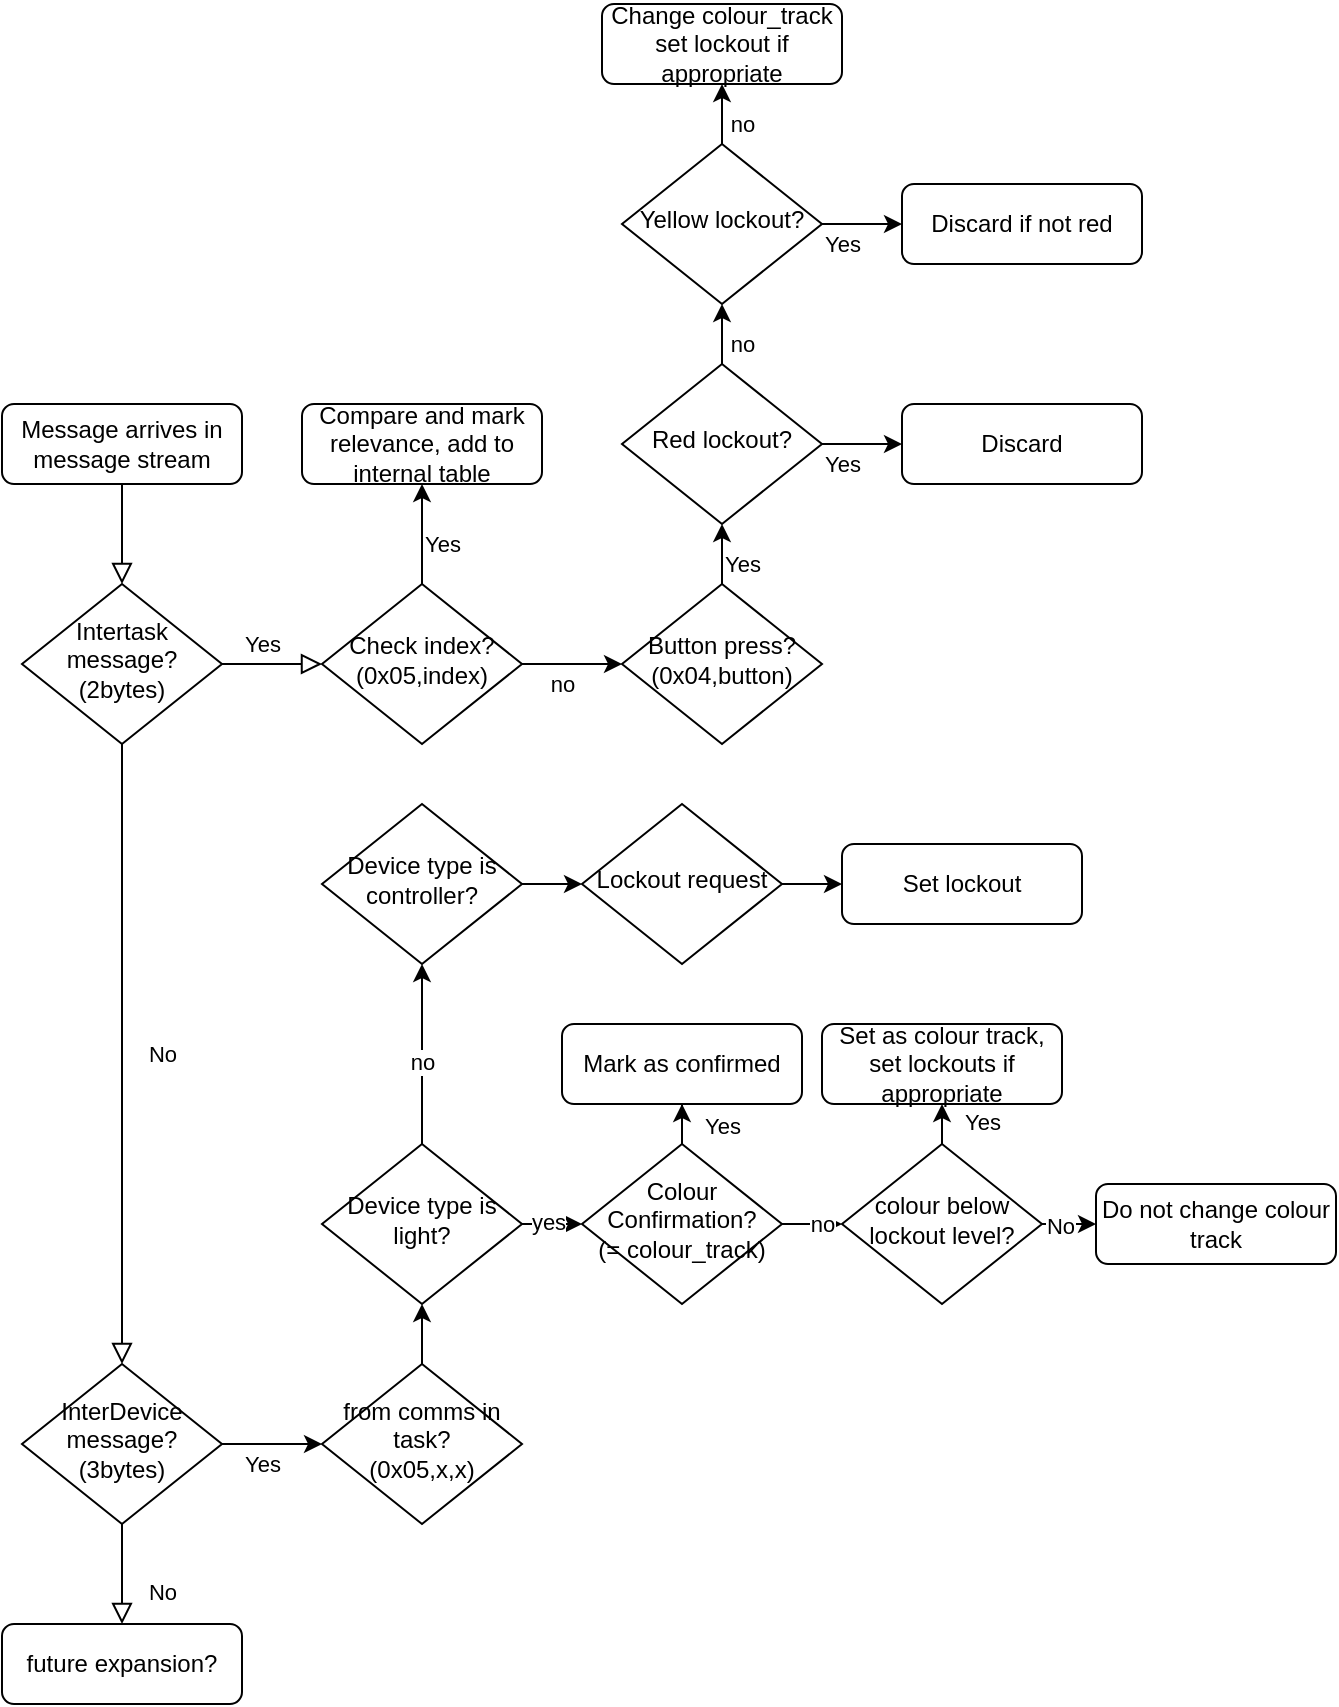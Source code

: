 <mxfile version="24.1.0" type="device">
  <diagram id="C5RBs43oDa-KdzZeNtuy" name="Page-1">
    <mxGraphModel dx="1050" dy="1790" grid="1" gridSize="10" guides="1" tooltips="1" connect="1" arrows="1" fold="1" page="1" pageScale="1" pageWidth="827" pageHeight="1169" math="0" shadow="0">
      <root>
        <mxCell id="WIyWlLk6GJQsqaUBKTNV-0" />
        <mxCell id="WIyWlLk6GJQsqaUBKTNV-1" parent="WIyWlLk6GJQsqaUBKTNV-0" />
        <mxCell id="WIyWlLk6GJQsqaUBKTNV-2" value="" style="rounded=0;html=1;jettySize=auto;orthogonalLoop=1;fontSize=11;endArrow=block;endFill=0;endSize=8;strokeWidth=1;shadow=0;labelBackgroundColor=none;edgeStyle=orthogonalEdgeStyle;" parent="WIyWlLk6GJQsqaUBKTNV-1" source="WIyWlLk6GJQsqaUBKTNV-3" target="WIyWlLk6GJQsqaUBKTNV-6" edge="1">
          <mxGeometry relative="1" as="geometry" />
        </mxCell>
        <mxCell id="WIyWlLk6GJQsqaUBKTNV-3" value="Message arrives in message stream" style="rounded=1;whiteSpace=wrap;html=1;fontSize=12;glass=0;strokeWidth=1;shadow=0;" parent="WIyWlLk6GJQsqaUBKTNV-1" vertex="1">
          <mxGeometry x="160" y="80" width="120" height="40" as="geometry" />
        </mxCell>
        <mxCell id="WIyWlLk6GJQsqaUBKTNV-4" value="No" style="rounded=0;html=1;jettySize=auto;orthogonalLoop=1;fontSize=11;endArrow=block;endFill=0;endSize=8;strokeWidth=1;shadow=0;labelBackgroundColor=none;edgeStyle=orthogonalEdgeStyle;" parent="WIyWlLk6GJQsqaUBKTNV-1" source="WIyWlLk6GJQsqaUBKTNV-6" target="WIyWlLk6GJQsqaUBKTNV-10" edge="1">
          <mxGeometry y="20" relative="1" as="geometry">
            <mxPoint as="offset" />
          </mxGeometry>
        </mxCell>
        <mxCell id="WIyWlLk6GJQsqaUBKTNV-5" value="Yes" style="edgeStyle=orthogonalEdgeStyle;rounded=0;html=1;jettySize=auto;orthogonalLoop=1;fontSize=11;endArrow=block;endFill=0;endSize=8;strokeWidth=1;shadow=0;labelBackgroundColor=none;" parent="WIyWlLk6GJQsqaUBKTNV-1" source="WIyWlLk6GJQsqaUBKTNV-6" edge="1">
          <mxGeometry x="-0.208" y="10" relative="1" as="geometry">
            <mxPoint as="offset" />
            <mxPoint x="320" y="210" as="targetPoint" />
          </mxGeometry>
        </mxCell>
        <mxCell id="WIyWlLk6GJQsqaUBKTNV-6" value="Intertask message?&lt;div&gt;(2bytes)&lt;/div&gt;" style="rhombus;whiteSpace=wrap;html=1;shadow=0;fontFamily=Helvetica;fontSize=12;align=center;strokeWidth=1;spacing=6;spacingTop=-4;" parent="WIyWlLk6GJQsqaUBKTNV-1" vertex="1">
          <mxGeometry x="170" y="170" width="100" height="80" as="geometry" />
        </mxCell>
        <mxCell id="WIyWlLk6GJQsqaUBKTNV-8" value="No" style="rounded=0;html=1;jettySize=auto;orthogonalLoop=1;fontSize=11;endArrow=block;endFill=0;endSize=8;strokeWidth=1;shadow=0;labelBackgroundColor=none;edgeStyle=orthogonalEdgeStyle;" parent="WIyWlLk6GJQsqaUBKTNV-1" source="WIyWlLk6GJQsqaUBKTNV-10" target="WIyWlLk6GJQsqaUBKTNV-11" edge="1">
          <mxGeometry x="0.333" y="20" relative="1" as="geometry">
            <mxPoint as="offset" />
          </mxGeometry>
        </mxCell>
        <mxCell id="0PTbE_R6M1rLPm3E6JXh-29" style="edgeStyle=orthogonalEdgeStyle;rounded=0;orthogonalLoop=1;jettySize=auto;html=1;exitX=1;exitY=0.5;exitDx=0;exitDy=0;entryX=0;entryY=0.5;entryDx=0;entryDy=0;" parent="WIyWlLk6GJQsqaUBKTNV-1" source="WIyWlLk6GJQsqaUBKTNV-10" target="0PTbE_R6M1rLPm3E6JXh-27" edge="1">
          <mxGeometry relative="1" as="geometry" />
        </mxCell>
        <mxCell id="0PTbE_R6M1rLPm3E6JXh-30" value="Yes" style="edgeLabel;html=1;align=center;verticalAlign=middle;resizable=0;points=[];" parent="0PTbE_R6M1rLPm3E6JXh-29" vertex="1" connectable="0">
          <mxGeometry x="0.2" y="-5" relative="1" as="geometry">
            <mxPoint x="-10" y="5" as="offset" />
          </mxGeometry>
        </mxCell>
        <mxCell id="WIyWlLk6GJQsqaUBKTNV-10" value="InterDevice&lt;div&gt;message?&lt;/div&gt;&lt;div&gt;(3bytes)&lt;/div&gt;" style="rhombus;whiteSpace=wrap;html=1;shadow=0;fontFamily=Helvetica;fontSize=12;align=center;strokeWidth=1;spacing=6;spacingTop=-4;" parent="WIyWlLk6GJQsqaUBKTNV-1" vertex="1">
          <mxGeometry x="170" y="560" width="100" height="80" as="geometry" />
        </mxCell>
        <mxCell id="WIyWlLk6GJQsqaUBKTNV-11" value="future expansion?" style="rounded=1;whiteSpace=wrap;html=1;fontSize=12;glass=0;strokeWidth=1;shadow=0;" parent="WIyWlLk6GJQsqaUBKTNV-1" vertex="1">
          <mxGeometry x="160" y="690" width="120" height="40" as="geometry" />
        </mxCell>
        <mxCell id="0PTbE_R6M1rLPm3E6JXh-6" style="edgeStyle=orthogonalEdgeStyle;rounded=0;orthogonalLoop=1;jettySize=auto;html=1;exitX=0.5;exitY=0;exitDx=0;exitDy=0;entryX=0.5;entryY=1;entryDx=0;entryDy=0;" parent="WIyWlLk6GJQsqaUBKTNV-1" source="0PTbE_R6M1rLPm3E6JXh-1" target="0PTbE_R6M1rLPm3E6JXh-5" edge="1">
          <mxGeometry relative="1" as="geometry" />
        </mxCell>
        <mxCell id="0PTbE_R6M1rLPm3E6JXh-10" value="Yes" style="edgeLabel;html=1;align=center;verticalAlign=middle;resizable=0;points=[];" parent="0PTbE_R6M1rLPm3E6JXh-6" vertex="1" connectable="0">
          <mxGeometry x="-0.401" y="-2" relative="1" as="geometry">
            <mxPoint x="8" y="-5" as="offset" />
          </mxGeometry>
        </mxCell>
        <mxCell id="0PTbE_R6M1rLPm3E6JXh-8" style="edgeStyle=orthogonalEdgeStyle;rounded=0;orthogonalLoop=1;jettySize=auto;html=1;exitX=1;exitY=0.5;exitDx=0;exitDy=0;entryX=0;entryY=0.5;entryDx=0;entryDy=0;" parent="WIyWlLk6GJQsqaUBKTNV-1" source="0PTbE_R6M1rLPm3E6JXh-1" target="0PTbE_R6M1rLPm3E6JXh-7" edge="1">
          <mxGeometry relative="1" as="geometry" />
        </mxCell>
        <mxCell id="0PTbE_R6M1rLPm3E6JXh-9" value="no" style="edgeLabel;html=1;align=center;verticalAlign=middle;resizable=0;points=[];" parent="0PTbE_R6M1rLPm3E6JXh-8" vertex="1" connectable="0">
          <mxGeometry x="-0.178" y="-2" relative="1" as="geometry">
            <mxPoint x="-1" y="8" as="offset" />
          </mxGeometry>
        </mxCell>
        <mxCell id="0PTbE_R6M1rLPm3E6JXh-1" value="Check index?&lt;div&gt;(0x05,index)&lt;/div&gt;" style="rhombus;whiteSpace=wrap;html=1;shadow=0;fontFamily=Helvetica;fontSize=12;align=center;strokeWidth=1;spacing=6;spacingTop=-4;" parent="WIyWlLk6GJQsqaUBKTNV-1" vertex="1">
          <mxGeometry x="320" y="170" width="100" height="80" as="geometry" />
        </mxCell>
        <mxCell id="0PTbE_R6M1rLPm3E6JXh-5" value="Compare and mark relevance, add to internal table" style="rounded=1;whiteSpace=wrap;html=1;fontSize=12;glass=0;strokeWidth=1;shadow=0;" parent="WIyWlLk6GJQsqaUBKTNV-1" vertex="1">
          <mxGeometry x="310" y="80" width="120" height="40" as="geometry" />
        </mxCell>
        <mxCell id="0PTbE_R6M1rLPm3E6JXh-13" style="edgeStyle=orthogonalEdgeStyle;rounded=0;orthogonalLoop=1;jettySize=auto;html=1;exitX=0.5;exitY=0;exitDx=0;exitDy=0;entryX=0.5;entryY=1;entryDx=0;entryDy=0;" parent="WIyWlLk6GJQsqaUBKTNV-1" source="0PTbE_R6M1rLPm3E6JXh-7" target="0PTbE_R6M1rLPm3E6JXh-12" edge="1">
          <mxGeometry relative="1" as="geometry" />
        </mxCell>
        <mxCell id="0PTbE_R6M1rLPm3E6JXh-20" value="Yes" style="edgeLabel;html=1;align=center;verticalAlign=middle;resizable=0;points=[];" parent="0PTbE_R6M1rLPm3E6JXh-13" vertex="1" connectable="0">
          <mxGeometry x="-0.294" y="-2" relative="1" as="geometry">
            <mxPoint x="8" as="offset" />
          </mxGeometry>
        </mxCell>
        <mxCell id="0PTbE_R6M1rLPm3E6JXh-7" value="&lt;div&gt;Button press?&lt;/div&gt;&lt;div&gt;(0x04,button)&lt;/div&gt;" style="rhombus;whiteSpace=wrap;html=1;shadow=0;fontFamily=Helvetica;fontSize=12;align=center;strokeWidth=1;spacing=6;spacingTop=-4;" parent="WIyWlLk6GJQsqaUBKTNV-1" vertex="1">
          <mxGeometry x="470" y="170" width="100" height="80" as="geometry" />
        </mxCell>
        <mxCell id="0PTbE_R6M1rLPm3E6JXh-15" style="edgeStyle=orthogonalEdgeStyle;rounded=0;orthogonalLoop=1;jettySize=auto;html=1;exitX=0.5;exitY=0;exitDx=0;exitDy=0;entryX=0.5;entryY=1;entryDx=0;entryDy=0;" parent="WIyWlLk6GJQsqaUBKTNV-1" source="0PTbE_R6M1rLPm3E6JXh-12" target="0PTbE_R6M1rLPm3E6JXh-14" edge="1">
          <mxGeometry relative="1" as="geometry" />
        </mxCell>
        <mxCell id="0PTbE_R6M1rLPm3E6JXh-18" value="no" style="edgeLabel;html=1;align=center;verticalAlign=middle;resizable=0;points=[];" parent="0PTbE_R6M1rLPm3E6JXh-15" vertex="1" connectable="0">
          <mxGeometry x="-0.547" relative="1" as="geometry">
            <mxPoint x="10" y="-3" as="offset" />
          </mxGeometry>
        </mxCell>
        <mxCell id="0PTbE_R6M1rLPm3E6JXh-24" style="edgeStyle=orthogonalEdgeStyle;rounded=0;orthogonalLoop=1;jettySize=auto;html=1;exitX=1;exitY=0.5;exitDx=0;exitDy=0;entryX=0;entryY=0.5;entryDx=0;entryDy=0;" parent="WIyWlLk6GJQsqaUBKTNV-1" source="0PTbE_R6M1rLPm3E6JXh-12" target="0PTbE_R6M1rLPm3E6JXh-21" edge="1">
          <mxGeometry relative="1" as="geometry" />
        </mxCell>
        <mxCell id="0PTbE_R6M1rLPm3E6JXh-26" value="Yes" style="edgeLabel;html=1;align=center;verticalAlign=middle;resizable=0;points=[];" parent="0PTbE_R6M1rLPm3E6JXh-24" vertex="1" connectable="0">
          <mxGeometry x="0.3" y="-3" relative="1" as="geometry">
            <mxPoint x="-16" y="7" as="offset" />
          </mxGeometry>
        </mxCell>
        <mxCell id="0PTbE_R6M1rLPm3E6JXh-12" value="&lt;div&gt;Red lockout?&lt;/div&gt;" style="rhombus;whiteSpace=wrap;html=1;shadow=0;fontFamily=Helvetica;fontSize=12;align=center;strokeWidth=1;spacing=6;spacingTop=-4;" parent="WIyWlLk6GJQsqaUBKTNV-1" vertex="1">
          <mxGeometry x="470" y="60" width="100" height="80" as="geometry" />
        </mxCell>
        <mxCell id="0PTbE_R6M1rLPm3E6JXh-17" style="edgeStyle=orthogonalEdgeStyle;rounded=0;orthogonalLoop=1;jettySize=auto;html=1;exitX=0.5;exitY=0;exitDx=0;exitDy=0;entryX=0.5;entryY=1;entryDx=0;entryDy=0;" parent="WIyWlLk6GJQsqaUBKTNV-1" source="0PTbE_R6M1rLPm3E6JXh-14" target="0PTbE_R6M1rLPm3E6JXh-16" edge="1">
          <mxGeometry relative="1" as="geometry" />
        </mxCell>
        <mxCell id="0PTbE_R6M1rLPm3E6JXh-19" value="no" style="edgeLabel;html=1;align=center;verticalAlign=middle;resizable=0;points=[];" parent="0PTbE_R6M1rLPm3E6JXh-17" vertex="1" connectable="0">
          <mxGeometry x="-0.313" y="-2" relative="1" as="geometry">
            <mxPoint x="8" as="offset" />
          </mxGeometry>
        </mxCell>
        <mxCell id="0PTbE_R6M1rLPm3E6JXh-23" style="edgeStyle=orthogonalEdgeStyle;rounded=0;orthogonalLoop=1;jettySize=auto;html=1;exitX=1;exitY=0.5;exitDx=0;exitDy=0;entryX=0;entryY=0.5;entryDx=0;entryDy=0;" parent="WIyWlLk6GJQsqaUBKTNV-1" source="0PTbE_R6M1rLPm3E6JXh-14" target="0PTbE_R6M1rLPm3E6JXh-22" edge="1">
          <mxGeometry relative="1" as="geometry" />
        </mxCell>
        <mxCell id="0PTbE_R6M1rLPm3E6JXh-25" value="Yes" style="edgeLabel;html=1;align=center;verticalAlign=middle;resizable=0;points=[];" parent="0PTbE_R6M1rLPm3E6JXh-23" vertex="1" connectable="0">
          <mxGeometry x="0.024" y="-2" relative="1" as="geometry">
            <mxPoint x="-11" y="8" as="offset" />
          </mxGeometry>
        </mxCell>
        <mxCell id="0PTbE_R6M1rLPm3E6JXh-14" value="Yellow lockout?" style="rhombus;whiteSpace=wrap;html=1;shadow=0;fontFamily=Helvetica;fontSize=12;align=center;strokeWidth=1;spacing=6;spacingTop=-4;" parent="WIyWlLk6GJQsqaUBKTNV-1" vertex="1">
          <mxGeometry x="470" y="-50" width="100" height="80" as="geometry" />
        </mxCell>
        <mxCell id="0PTbE_R6M1rLPm3E6JXh-16" value="Change colour_track&lt;div&gt;set lockout if appropriate&lt;/div&gt;" style="rounded=1;whiteSpace=wrap;html=1;fontSize=12;glass=0;strokeWidth=1;shadow=0;" parent="WIyWlLk6GJQsqaUBKTNV-1" vertex="1">
          <mxGeometry x="460" y="-120" width="120" height="40" as="geometry" />
        </mxCell>
        <mxCell id="0PTbE_R6M1rLPm3E6JXh-21" value="Discard" style="rounded=1;whiteSpace=wrap;html=1;fontSize=12;glass=0;strokeWidth=1;shadow=0;" parent="WIyWlLk6GJQsqaUBKTNV-1" vertex="1">
          <mxGeometry x="610" y="80" width="120" height="40" as="geometry" />
        </mxCell>
        <mxCell id="0PTbE_R6M1rLPm3E6JXh-22" value="Discard if not red" style="rounded=1;whiteSpace=wrap;html=1;fontSize=12;glass=0;strokeWidth=1;shadow=0;" parent="WIyWlLk6GJQsqaUBKTNV-1" vertex="1">
          <mxGeometry x="610" y="-30" width="120" height="40" as="geometry" />
        </mxCell>
        <mxCell id="0PTbE_R6M1rLPm3E6JXh-33" style="edgeStyle=orthogonalEdgeStyle;rounded=0;orthogonalLoop=1;jettySize=auto;html=1;exitX=0.5;exitY=0;exitDx=0;exitDy=0;entryX=0.5;entryY=1;entryDx=0;entryDy=0;" parent="WIyWlLk6GJQsqaUBKTNV-1" source="0PTbE_R6M1rLPm3E6JXh-27" target="0PTbE_R6M1rLPm3E6JXh-32" edge="1">
          <mxGeometry relative="1" as="geometry" />
        </mxCell>
        <mxCell id="0PTbE_R6M1rLPm3E6JXh-27" value="&lt;div&gt;from comms in task?&lt;/div&gt;&lt;div&gt;(0x05,x,x)&lt;/div&gt;" style="rhombus;whiteSpace=wrap;html=1;shadow=0;fontFamily=Helvetica;fontSize=12;align=center;strokeWidth=1;spacing=6;spacingTop=-4;" parent="WIyWlLk6GJQsqaUBKTNV-1" vertex="1">
          <mxGeometry x="320" y="560" width="100" height="80" as="geometry" />
        </mxCell>
        <mxCell id="0PTbE_R6M1rLPm3E6JXh-35" style="edgeStyle=orthogonalEdgeStyle;rounded=0;orthogonalLoop=1;jettySize=auto;html=1;exitX=0.5;exitY=0;exitDx=0;exitDy=0;entryX=0.5;entryY=1;entryDx=0;entryDy=0;" parent="WIyWlLk6GJQsqaUBKTNV-1" source="0PTbE_R6M1rLPm3E6JXh-32" target="0PTbE_R6M1rLPm3E6JXh-34" edge="1">
          <mxGeometry relative="1" as="geometry" />
        </mxCell>
        <mxCell id="0PTbE_R6M1rLPm3E6JXh-43" value="no" style="edgeLabel;html=1;align=center;verticalAlign=middle;resizable=0;points=[];" parent="0PTbE_R6M1rLPm3E6JXh-35" vertex="1" connectable="0">
          <mxGeometry x="-0.089" relative="1" as="geometry">
            <mxPoint as="offset" />
          </mxGeometry>
        </mxCell>
        <mxCell id="0PTbE_R6M1rLPm3E6JXh-39" style="edgeStyle=orthogonalEdgeStyle;rounded=0;orthogonalLoop=1;jettySize=auto;html=1;exitX=1;exitY=0.5;exitDx=0;exitDy=0;entryX=0;entryY=0.5;entryDx=0;entryDy=0;" parent="WIyWlLk6GJQsqaUBKTNV-1" source="0PTbE_R6M1rLPm3E6JXh-32" target="0PTbE_R6M1rLPm3E6JXh-37" edge="1">
          <mxGeometry relative="1" as="geometry" />
        </mxCell>
        <mxCell id="0PTbE_R6M1rLPm3E6JXh-42" value="yes" style="edgeLabel;html=1;align=center;verticalAlign=middle;resizable=0;points=[];" parent="0PTbE_R6M1rLPm3E6JXh-39" vertex="1" connectable="0">
          <mxGeometry x="-0.178" y="1" relative="1" as="geometry">
            <mxPoint as="offset" />
          </mxGeometry>
        </mxCell>
        <mxCell id="0PTbE_R6M1rLPm3E6JXh-32" value="&lt;div&gt;Device type is light?&lt;/div&gt;" style="rhombus;whiteSpace=wrap;html=1;shadow=0;fontFamily=Helvetica;fontSize=12;align=center;strokeWidth=1;spacing=6;spacingTop=-4;" parent="WIyWlLk6GJQsqaUBKTNV-1" vertex="1">
          <mxGeometry x="320" y="450" width="100" height="80" as="geometry" />
        </mxCell>
        <mxCell id="0PTbE_R6M1rLPm3E6JXh-46" style="edgeStyle=orthogonalEdgeStyle;rounded=0;orthogonalLoop=1;jettySize=auto;html=1;exitX=1;exitY=0.5;exitDx=0;exitDy=0;entryX=0;entryY=0.5;entryDx=0;entryDy=0;" parent="WIyWlLk6GJQsqaUBKTNV-1" source="0PTbE_R6M1rLPm3E6JXh-34" edge="1">
          <mxGeometry relative="1" as="geometry">
            <mxPoint x="450" y="320.0" as="targetPoint" />
          </mxGeometry>
        </mxCell>
        <mxCell id="0PTbE_R6M1rLPm3E6JXh-34" value="&lt;div&gt;Device type is controller?&lt;/div&gt;" style="rhombus;whiteSpace=wrap;html=1;shadow=0;fontFamily=Helvetica;fontSize=12;align=center;strokeWidth=1;spacing=6;spacingTop=-4;" parent="WIyWlLk6GJQsqaUBKTNV-1" vertex="1">
          <mxGeometry x="320" y="280" width="100" height="80" as="geometry" />
        </mxCell>
        <mxCell id="0PTbE_R6M1rLPm3E6JXh-40" style="edgeStyle=orthogonalEdgeStyle;rounded=0;orthogonalLoop=1;jettySize=auto;html=1;exitX=1;exitY=0.5;exitDx=0;exitDy=0;" parent="WIyWlLk6GJQsqaUBKTNV-1" source="0PTbE_R6M1rLPm3E6JXh-37" target="0PTbE_R6M1rLPm3E6JXh-38" edge="1">
          <mxGeometry relative="1" as="geometry" />
        </mxCell>
        <mxCell id="0PTbE_R6M1rLPm3E6JXh-41" value="no" style="edgeLabel;html=1;align=center;verticalAlign=middle;resizable=0;points=[];" parent="0PTbE_R6M1rLPm3E6JXh-40" vertex="1" connectable="0">
          <mxGeometry x="0.606" relative="1" as="geometry">
            <mxPoint as="offset" />
          </mxGeometry>
        </mxCell>
        <mxCell id="0PTbE_R6M1rLPm3E6JXh-53" style="edgeStyle=orthogonalEdgeStyle;rounded=0;orthogonalLoop=1;jettySize=auto;html=1;exitX=0.5;exitY=0;exitDx=0;exitDy=0;" parent="WIyWlLk6GJQsqaUBKTNV-1" source="0PTbE_R6M1rLPm3E6JXh-37" target="0PTbE_R6M1rLPm3E6JXh-52" edge="1">
          <mxGeometry relative="1" as="geometry" />
        </mxCell>
        <mxCell id="0PTbE_R6M1rLPm3E6JXh-55" value="Yes" style="edgeLabel;html=1;align=center;verticalAlign=middle;resizable=0;points=[];" parent="0PTbE_R6M1rLPm3E6JXh-53" vertex="1" connectable="0">
          <mxGeometry x="0.589" y="-4" relative="1" as="geometry">
            <mxPoint x="16" y="-2" as="offset" />
          </mxGeometry>
        </mxCell>
        <mxCell id="0PTbE_R6M1rLPm3E6JXh-37" value="Colour Confirmation?&lt;div&gt;(= colour_track)&lt;/div&gt;" style="rhombus;whiteSpace=wrap;html=1;shadow=0;fontFamily=Helvetica;fontSize=12;align=center;strokeWidth=1;spacing=6;spacingTop=-4;" parent="WIyWlLk6GJQsqaUBKTNV-1" vertex="1">
          <mxGeometry x="450" y="450" width="100" height="80" as="geometry" />
        </mxCell>
        <mxCell id="0PTbE_R6M1rLPm3E6JXh-59" style="edgeStyle=orthogonalEdgeStyle;rounded=0;orthogonalLoop=1;jettySize=auto;html=1;exitX=0.5;exitY=0;exitDx=0;exitDy=0;entryX=0.5;entryY=1;entryDx=0;entryDy=0;" parent="WIyWlLk6GJQsqaUBKTNV-1" source="0PTbE_R6M1rLPm3E6JXh-38" target="0PTbE_R6M1rLPm3E6JXh-58" edge="1">
          <mxGeometry relative="1" as="geometry" />
        </mxCell>
        <mxCell id="0PTbE_R6M1rLPm3E6JXh-60" value="Yes" style="edgeLabel;html=1;align=center;verticalAlign=middle;resizable=0;points=[];" parent="0PTbE_R6M1rLPm3E6JXh-59" vertex="1" connectable="0">
          <mxGeometry x="0.1" y="-2" relative="1" as="geometry">
            <mxPoint x="18" as="offset" />
          </mxGeometry>
        </mxCell>
        <mxCell id="0PTbE_R6M1rLPm3E6JXh-63" style="edgeStyle=orthogonalEdgeStyle;rounded=0;orthogonalLoop=1;jettySize=auto;html=1;exitX=1;exitY=0.5;exitDx=0;exitDy=0;entryX=0;entryY=0.5;entryDx=0;entryDy=0;" parent="WIyWlLk6GJQsqaUBKTNV-1" source="0PTbE_R6M1rLPm3E6JXh-38" target="0PTbE_R6M1rLPm3E6JXh-62" edge="1">
          <mxGeometry relative="1" as="geometry" />
        </mxCell>
        <mxCell id="0PTbE_R6M1rLPm3E6JXh-64" value="No" style="edgeLabel;html=1;align=center;verticalAlign=middle;resizable=0;points=[];" parent="0PTbE_R6M1rLPm3E6JXh-63" vertex="1" connectable="0">
          <mxGeometry x="-0.333" y="-1" relative="1" as="geometry">
            <mxPoint as="offset" />
          </mxGeometry>
        </mxCell>
        <mxCell id="0PTbE_R6M1rLPm3E6JXh-38" value="colour below lockout level?" style="rhombus;whiteSpace=wrap;html=1;shadow=0;fontFamily=Helvetica;fontSize=12;align=center;strokeWidth=1;spacing=6;spacingTop=-4;" parent="WIyWlLk6GJQsqaUBKTNV-1" vertex="1">
          <mxGeometry x="580" y="450" width="100" height="80" as="geometry" />
        </mxCell>
        <mxCell id="0PTbE_R6M1rLPm3E6JXh-51" style="edgeStyle=orthogonalEdgeStyle;rounded=0;orthogonalLoop=1;jettySize=auto;html=1;exitX=1;exitY=0.5;exitDx=0;exitDy=0;entryX=0;entryY=0.5;entryDx=0;entryDy=0;" parent="WIyWlLk6GJQsqaUBKTNV-1" source="0PTbE_R6M1rLPm3E6JXh-48" target="0PTbE_R6M1rLPm3E6JXh-50" edge="1">
          <mxGeometry relative="1" as="geometry" />
        </mxCell>
        <mxCell id="0PTbE_R6M1rLPm3E6JXh-48" value="Lockout request" style="rhombus;whiteSpace=wrap;html=1;shadow=0;fontFamily=Helvetica;fontSize=12;align=center;strokeWidth=1;spacing=6;spacingTop=-4;" parent="WIyWlLk6GJQsqaUBKTNV-1" vertex="1">
          <mxGeometry x="450" y="280" width="100" height="80" as="geometry" />
        </mxCell>
        <mxCell id="0PTbE_R6M1rLPm3E6JXh-50" value="Set lockout" style="rounded=1;whiteSpace=wrap;html=1;fontSize=12;glass=0;strokeWidth=1;shadow=0;" parent="WIyWlLk6GJQsqaUBKTNV-1" vertex="1">
          <mxGeometry x="580" y="300" width="120" height="40" as="geometry" />
        </mxCell>
        <mxCell id="0PTbE_R6M1rLPm3E6JXh-52" value="Mark as confirmed" style="rounded=1;whiteSpace=wrap;html=1;fontSize=12;glass=0;strokeWidth=1;shadow=0;" parent="WIyWlLk6GJQsqaUBKTNV-1" vertex="1">
          <mxGeometry x="440" y="390" width="120" height="40" as="geometry" />
        </mxCell>
        <mxCell id="0PTbE_R6M1rLPm3E6JXh-58" value="Set as colour track,&lt;div&gt;set lockouts if appropriate&lt;/div&gt;" style="rounded=1;whiteSpace=wrap;html=1;fontSize=12;glass=0;strokeWidth=1;shadow=0;" parent="WIyWlLk6GJQsqaUBKTNV-1" vertex="1">
          <mxGeometry x="570" y="390" width="120" height="40" as="geometry" />
        </mxCell>
        <mxCell id="0PTbE_R6M1rLPm3E6JXh-62" value="Do not change colour track" style="rounded=1;whiteSpace=wrap;html=1;fontSize=12;glass=0;strokeWidth=1;shadow=0;" parent="WIyWlLk6GJQsqaUBKTNV-1" vertex="1">
          <mxGeometry x="707" y="470" width="120" height="40" as="geometry" />
        </mxCell>
      </root>
    </mxGraphModel>
  </diagram>
</mxfile>
